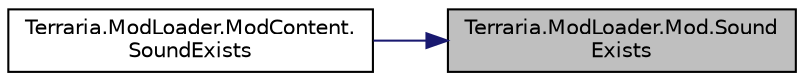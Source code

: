 digraph "Terraria.ModLoader.Mod.SoundExists"
{
 // LATEX_PDF_SIZE
  edge [fontname="Helvetica",fontsize="10",labelfontname="Helvetica",labelfontsize="10"];
  node [fontname="Helvetica",fontsize="10",shape=record];
  rankdir="RL";
  Node1 [label="Terraria.ModLoader.Mod.Sound\lExists",height=0.2,width=0.4,color="black", fillcolor="grey75", style="filled", fontcolor="black",tooltip="Shorthand for calling ModLoader.SoundExists(this.FileName(name))."];
  Node1 -> Node2 [dir="back",color="midnightblue",fontsize="10",style="solid",fontname="Helvetica"];
  Node2 [label="Terraria.ModLoader.ModContent.\lSoundExists",height=0.2,width=0.4,color="black", fillcolor="white", style="filled",URL="$class_terraria_1_1_mod_loader_1_1_mod_content.html#a94360b1c23e7e89930a5b7de93079680",tooltip="Returns whether or not a sound with the specified name exists."];
}
